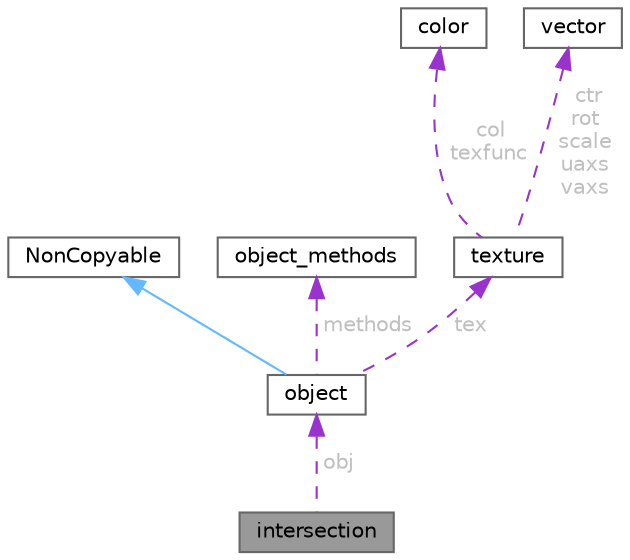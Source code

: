 digraph "intersection"
{
 // LATEX_PDF_SIZE
  bgcolor="transparent";
  edge [fontname=Helvetica,fontsize=10,labelfontname=Helvetica,labelfontsize=10];
  node [fontname=Helvetica,fontsize=10,shape=box,height=0.2,width=0.4];
  Node1 [id="Node000001",label="intersection",height=0.2,width=0.4,color="gray40", fillcolor="grey60", style="filled", fontcolor="black",tooltip=" "];
  Node2 -> Node1 [id="edge7_Node000001_Node000002",dir="back",color="darkorchid3",style="dashed",tooltip=" ",label=" obj",fontcolor="grey" ];
  Node2 [id="Node000002",label="object",height=0.2,width=0.4,color="gray40", fillcolor="white", style="filled",URL="$classobject.html",tooltip=" "];
  Node3 -> Node2 [id="edge8_Node000002_Node000003",dir="back",color="steelblue1",style="solid",tooltip=" "];
  Node3 [id="Node000003",label="NonCopyable",height=0.2,width=0.4,color="gray40", fillcolor="white", style="filled",URL="$class_non_copyable.html",tooltip=" "];
  Node4 -> Node2 [id="edge9_Node000002_Node000004",dir="back",color="darkorchid3",style="dashed",tooltip=" ",label=" methods",fontcolor="grey" ];
  Node4 [id="Node000004",label="object_methods",height=0.2,width=0.4,color="gray40", fillcolor="white", style="filled",URL="$structobject__methods.html",tooltip=" "];
  Node5 -> Node2 [id="edge10_Node000002_Node000005",dir="back",color="darkorchid3",style="dashed",tooltip=" ",label=" tex",fontcolor="grey" ];
  Node5 [id="Node000005",label="texture",height=0.2,width=0.4,color="gray40", fillcolor="white", style="filled",URL="$structtexture.html",tooltip=" "];
  Node6 -> Node5 [id="edge11_Node000005_Node000006",dir="back",color="darkorchid3",style="dashed",tooltip=" ",label=" col\ntexfunc",fontcolor="grey" ];
  Node6 [id="Node000006",label="color",height=0.2,width=0.4,color="gray40", fillcolor="white", style="filled",URL="$structcolor.html",tooltip=" "];
  Node7 -> Node5 [id="edge12_Node000005_Node000007",dir="back",color="darkorchid3",style="dashed",tooltip=" ",label=" ctr\nrot\nscale\nuaxs\nvaxs",fontcolor="grey" ];
  Node7 [id="Node000007",label="vector",height=0.2,width=0.4,color="gray40", fillcolor="white", style="filled",URL="$structvector.html",tooltip=" "];
}
